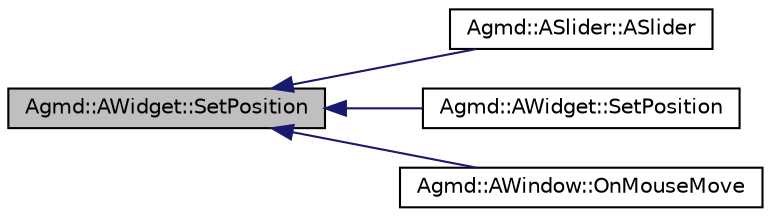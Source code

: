 digraph "Agmd::AWidget::SetPosition"
{
  edge [fontname="Helvetica",fontsize="10",labelfontname="Helvetica",labelfontsize="10"];
  node [fontname="Helvetica",fontsize="10",shape=record];
  rankdir="LR";
  Node1 [label="Agmd::AWidget::SetPosition",height=0.2,width=0.4,color="black", fillcolor="grey75", style="filled" fontcolor="black"];
  Node1 -> Node2 [dir="back",color="midnightblue",fontsize="10",style="solid"];
  Node2 [label="Agmd::ASlider::ASlider",height=0.2,width=0.4,color="black", fillcolor="white", style="filled",URL="$class_agmd_1_1_a_slider.html#ac2f6d8ae73da369dddf93a565e63d533"];
  Node1 -> Node3 [dir="back",color="midnightblue",fontsize="10",style="solid"];
  Node3 [label="Agmd::AWidget::SetPosition",height=0.2,width=0.4,color="black", fillcolor="white", style="filled",URL="$class_agmd_1_1_a_widget.html#abc9afe855a9e356d8b22b4959b4501d4"];
  Node1 -> Node4 [dir="back",color="midnightblue",fontsize="10",style="solid"];
  Node4 [label="Agmd::AWindow::OnMouseMove",height=0.2,width=0.4,color="black", fillcolor="white", style="filled",URL="$class_agmd_1_1_a_window.html#abfedc933f038a4d4cbdebfd4bb0aecb1"];
}
